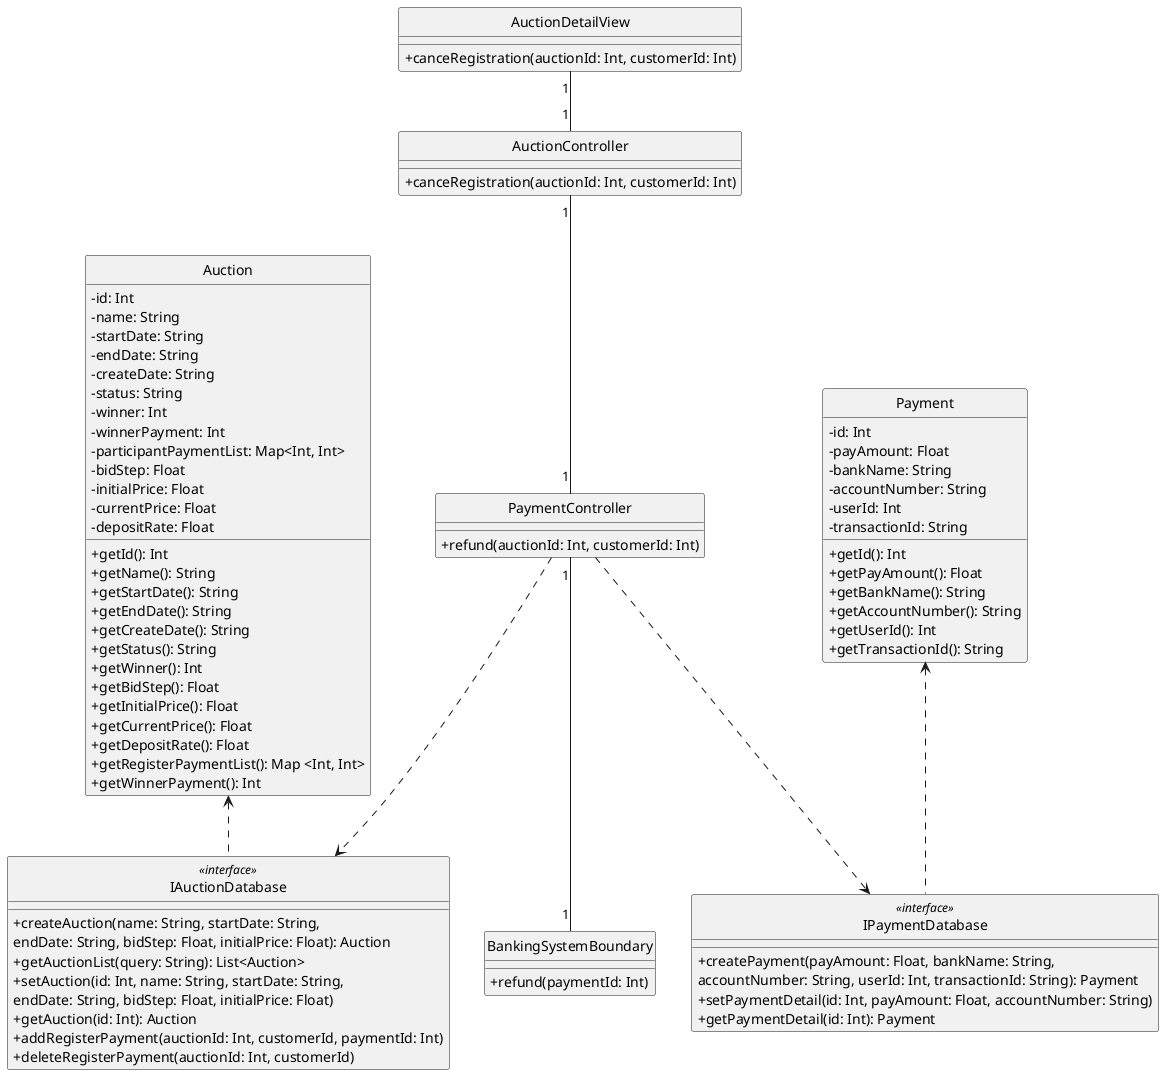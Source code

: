 @startuml cancel_registration
hide circle
skinparam classAttributeIconSize 0


class AuctionDetailView {
  + canceRegistration(auctionId: Int, customerId: Int)
}

class AuctionController {
  + canceRegistration(auctionId: Int, customerId: Int)
}

class IAuctionDatabase <<interface>> {
+ createAuction(name: String, startDate: String,\nendDate: String, bidStep: Float, initialPrice: Float): Auction
+ getAuctionList(query: String): List<Auction>
+ setAuction(id: Int, name: String, startDate: String,\nendDate: String, bidStep: Float, initialPrice: Float)
+ getAuction(id: Int): Auction
+ addRegisterPayment(auctionId: Int, customerId, paymentId: Int)
+ deleteRegisterPayment(auctionId: Int, customerId)
}

class PaymentController {
  + refund(auctionId: Int, customerId: Int)
}

class BankingSystemBoundary {
  + refund(paymentId: Int)
}

class Auction {
- id: Int
- name: String
- startDate: String
- endDate: String
- createDate: String
- status: String
- winner: Int
- winnerPayment: Int
- participantPaymentList: Map<Int, Int>
- bidStep: Float
- initialPrice: Float
- currentPrice: Float
- depositRate: Float
+ getId(): Int
+ getName(): String
+ getStartDate(): String
+ getEndDate(): String
+ getCreateDate(): String
+ getStatus(): String
+ getWinner(): Int
+ getBidStep(): Float
+ getInitialPrice(): Float
+ getCurrentPrice(): Float
+ getDepositRate(): Float
+ getRegisterPaymentList(): Map <Int, Int>
+ getWinnerPayment(): Int
}

class IPaymentDatabase <<interface>> {
+ createPayment(payAmount: Float, bankName: String,\naccountNumber: String, userId: Int, transactionId: String): Payment
+ setPaymentDetail(id: Int, payAmount: Float, accountNumber: String)
+ getPaymentDetail(id: Int): Payment
}

class Payment {
- id: Int
- payAmount: Float
- bankName: String
- accountNumber: String
- userId: Int
- transactionId: String
+ getId(): Int
+ getPayAmount(): Float
+ getBankName(): String
+ getAccountNumber(): String
+ getUserId(): Int
+ getTransactionId(): String
}

AuctionDetailView  "1" -- "1" AuctionController
AuctionController "1" -- "1" PaymentController
PaymentController ..> IPaymentDatabase
PaymentController "1" -- "1" BankingSystemBoundary
PaymentController ..> IAuctionDatabase
IPaymentDatabase .u.> Payment
IAuctionDatabase .u.> Auction
@enduml